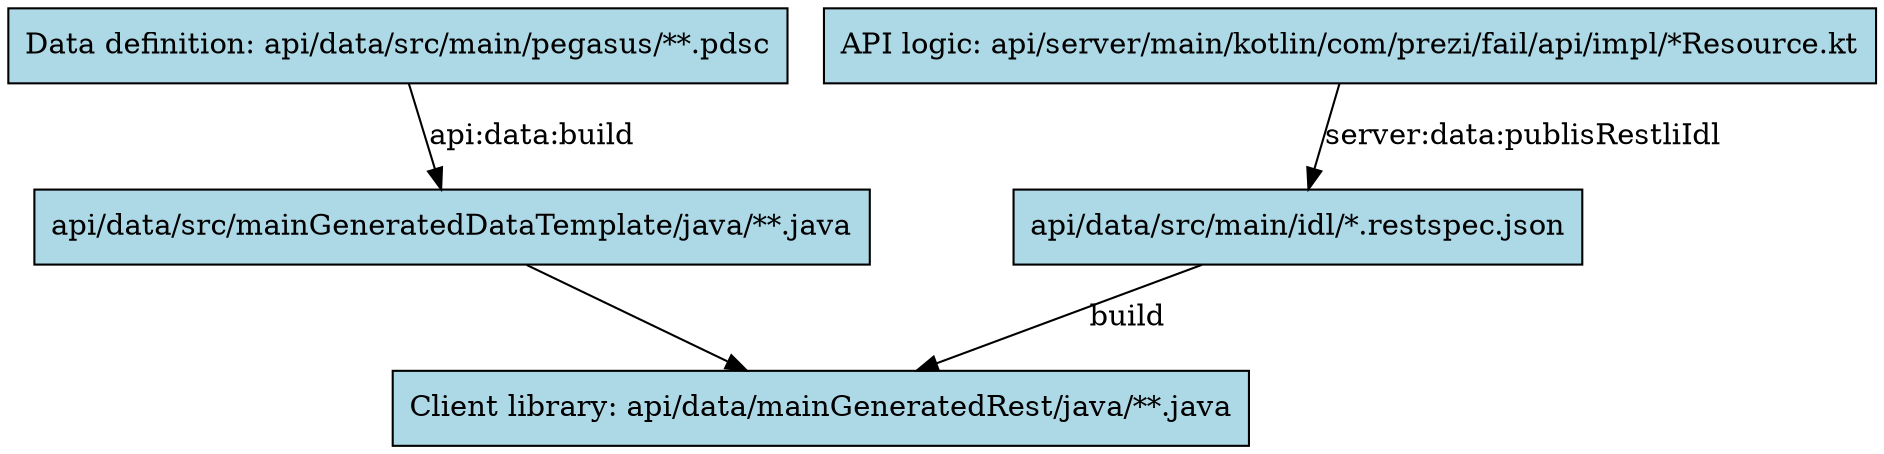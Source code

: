 digraph {
  node [ shape=box style=filled fillcolor=lightblue ];

  pdsc[label="Data definition: api/data/src/main/pegasus/**.pdsc"];
  resource[label="API logic: api/server/main/kotlin/com/prezi/fail/api/impl/*Resource.kt"];
  restspec[label="api/data/src/main/idl/*.restspec.json"];
  dao[label="api/data/src/mainGeneratedDataTemplate/java/**.java"]
  builder[label="Client library: api/data/mainGeneratedRest/java/**.java"]

  pdsc->dao [label="api:data:build"];
  dao->builder;
  resource->restspec [label="server:data:publisRestliIdl"];
  restspec->builder [label="build"];
}